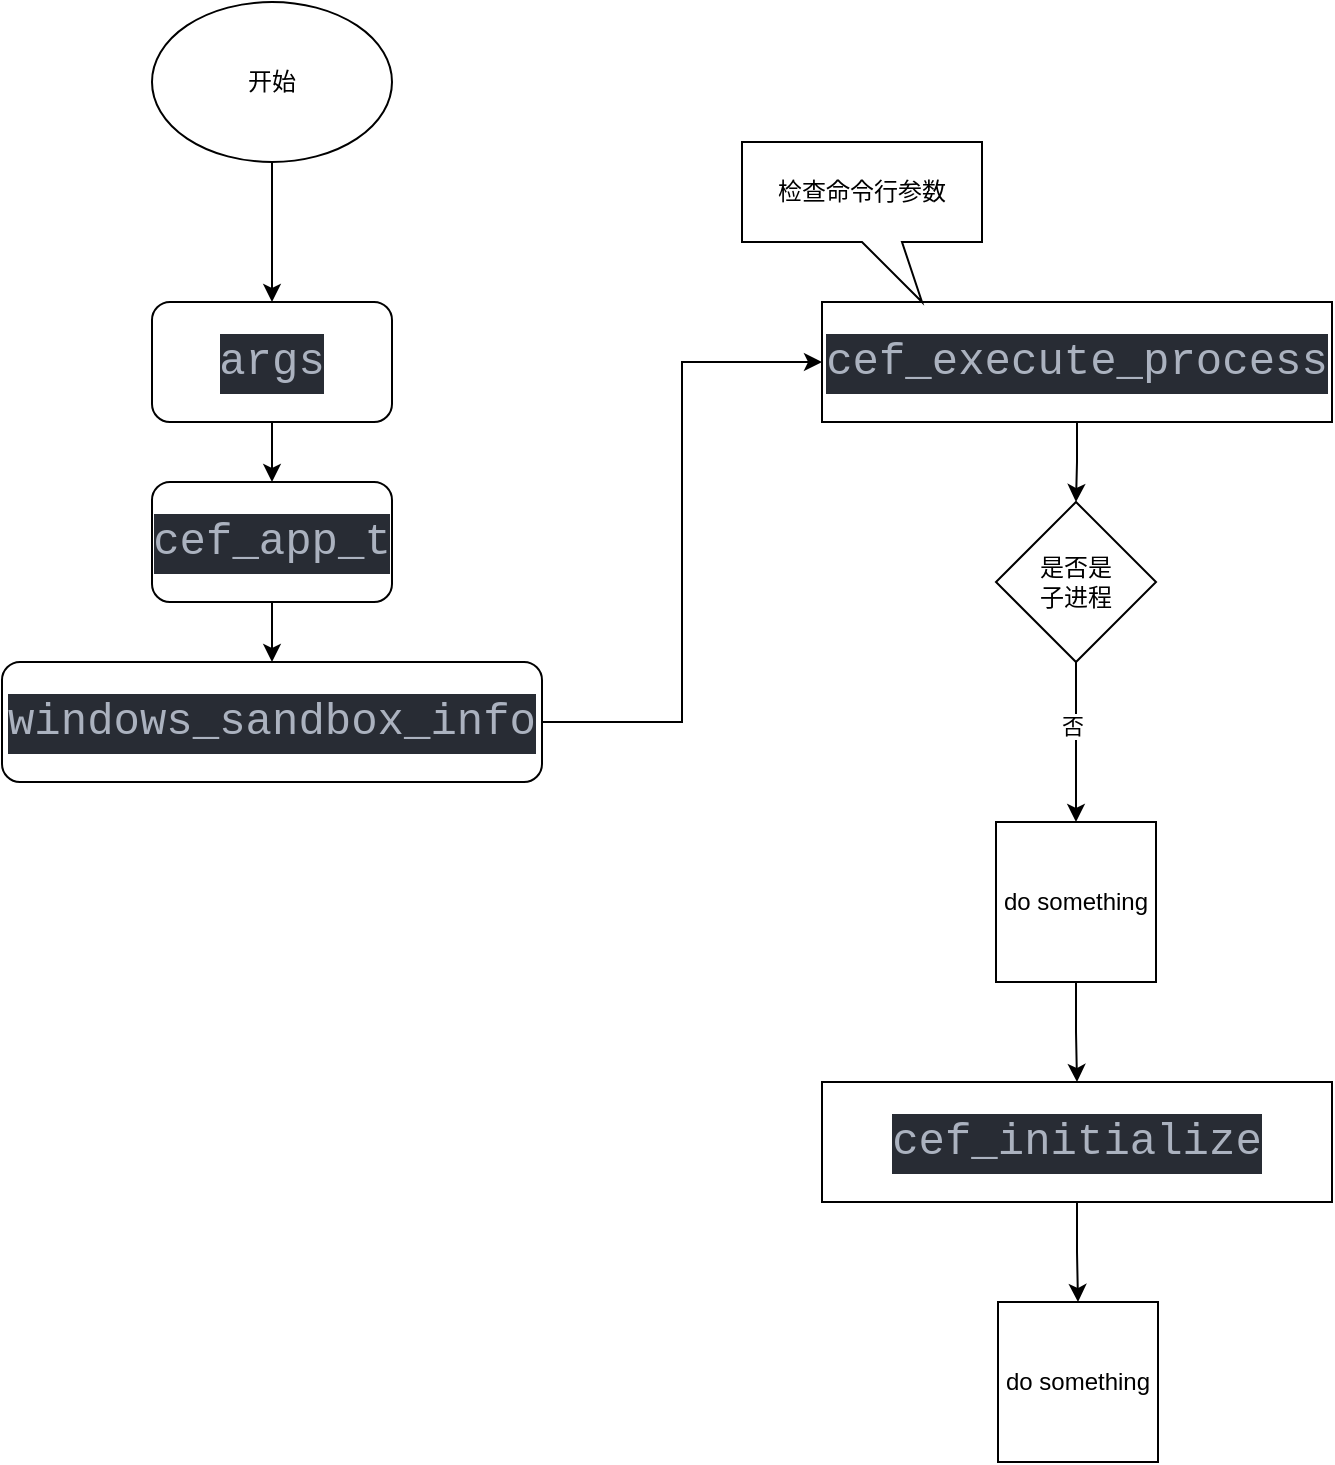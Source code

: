 <mxfile version="22.1.17" type="github">
  <diagram name="Page-1" id="2YBvvXClWsGukQMizWep">
    <mxGraphModel dx="1728" dy="915" grid="1" gridSize="10" guides="1" tooltips="1" connect="1" arrows="1" fold="1" page="1" pageScale="1" pageWidth="850" pageHeight="1100" math="0" shadow="0">
      <root>
        <mxCell id="0" />
        <mxCell id="1" parent="0" />
        <mxCell id="A0iOIshMNF5UCfsPNKWk-53" style="edgeStyle=orthogonalEdgeStyle;rounded=0;orthogonalLoop=1;jettySize=auto;html=1;entryX=0.5;entryY=0;entryDx=0;entryDy=0;" edge="1" parent="1" source="A0iOIshMNF5UCfsPNKWk-35" target="A0iOIshMNF5UCfsPNKWk-50">
          <mxGeometry relative="1" as="geometry" />
        </mxCell>
        <mxCell id="A0iOIshMNF5UCfsPNKWk-35" value="开始" style="ellipse;whiteSpace=wrap;html=1;" vertex="1" parent="1">
          <mxGeometry x="85" y="10" width="120" height="80" as="geometry" />
        </mxCell>
        <mxCell id="A0iOIshMNF5UCfsPNKWk-39" style="edgeStyle=orthogonalEdgeStyle;rounded=0;orthogonalLoop=1;jettySize=auto;html=1;entryX=0.5;entryY=0;entryDx=0;entryDy=0;" edge="1" parent="1" source="A0iOIshMNF5UCfsPNKWk-36" target="A0iOIshMNF5UCfsPNKWk-37">
          <mxGeometry relative="1" as="geometry" />
        </mxCell>
        <mxCell id="A0iOIshMNF5UCfsPNKWk-36" value="&lt;div style=&quot;color: rgb(171, 178, 191); background-color: rgb(40, 44, 52); font-family: Consolas, &amp;quot;Source Code Pro&amp;quot;, &amp;quot;Source Code Pro&amp;quot;, Consolas, &amp;quot;Courier New&amp;quot;, monospace; font-size: 22px; line-height: 30px;&quot;&gt;cef_execute_process&lt;/div&gt;" style="rounded=0;whiteSpace=wrap;html=1;" vertex="1" parent="1">
          <mxGeometry x="420" y="160" width="255" height="60" as="geometry" />
        </mxCell>
        <mxCell id="A0iOIshMNF5UCfsPNKWk-47" style="edgeStyle=orthogonalEdgeStyle;rounded=0;orthogonalLoop=1;jettySize=auto;html=1;" edge="1" parent="1" source="A0iOIshMNF5UCfsPNKWk-37" target="A0iOIshMNF5UCfsPNKWk-44">
          <mxGeometry relative="1" as="geometry" />
        </mxCell>
        <mxCell id="A0iOIshMNF5UCfsPNKWk-48" value="否" style="edgeLabel;html=1;align=center;verticalAlign=middle;resizable=0;points=[];" vertex="1" connectable="0" parent="A0iOIshMNF5UCfsPNKWk-47">
          <mxGeometry x="-0.204" y="-2" relative="1" as="geometry">
            <mxPoint as="offset" />
          </mxGeometry>
        </mxCell>
        <mxCell id="A0iOIshMNF5UCfsPNKWk-37" value="是否是&lt;br&gt;子进程" style="rhombus;whiteSpace=wrap;html=1;" vertex="1" parent="1">
          <mxGeometry x="507" y="260" width="80" height="80" as="geometry" />
        </mxCell>
        <mxCell id="A0iOIshMNF5UCfsPNKWk-73" style="edgeStyle=orthogonalEdgeStyle;rounded=0;orthogonalLoop=1;jettySize=auto;html=1;entryX=0.5;entryY=0;entryDx=0;entryDy=0;" edge="1" parent="1" source="A0iOIshMNF5UCfsPNKWk-40" target="A0iOIshMNF5UCfsPNKWk-43">
          <mxGeometry relative="1" as="geometry" />
        </mxCell>
        <mxCell id="A0iOIshMNF5UCfsPNKWk-40" value="&lt;div style=&quot;color: rgb(171, 178, 191); background-color: rgb(40, 44, 52); font-family: Consolas, &amp;quot;Source Code Pro&amp;quot;, &amp;quot;Source Code Pro&amp;quot;, Consolas, &amp;quot;Courier New&amp;quot;, monospace; font-size: 22px; line-height: 30px;&quot;&gt;&lt;div style=&quot;line-height: 30px;&quot;&gt;cef_initialize&lt;/div&gt;&lt;/div&gt;" style="rounded=0;whiteSpace=wrap;html=1;" vertex="1" parent="1">
          <mxGeometry x="420" y="550" width="255" height="60" as="geometry" />
        </mxCell>
        <mxCell id="A0iOIshMNF5UCfsPNKWk-43" value="do something" style="whiteSpace=wrap;html=1;aspect=fixed;" vertex="1" parent="1">
          <mxGeometry x="508" y="660" width="80" height="80" as="geometry" />
        </mxCell>
        <mxCell id="A0iOIshMNF5UCfsPNKWk-49" style="edgeStyle=orthogonalEdgeStyle;rounded=0;orthogonalLoop=1;jettySize=auto;html=1;entryX=0.5;entryY=0;entryDx=0;entryDy=0;" edge="1" parent="1" source="A0iOIshMNF5UCfsPNKWk-44" target="A0iOIshMNF5UCfsPNKWk-40">
          <mxGeometry relative="1" as="geometry" />
        </mxCell>
        <mxCell id="A0iOIshMNF5UCfsPNKWk-44" value="do something" style="whiteSpace=wrap;html=1;aspect=fixed;" vertex="1" parent="1">
          <mxGeometry x="507" y="420" width="80" height="80" as="geometry" />
        </mxCell>
        <mxCell id="A0iOIshMNF5UCfsPNKWk-54" style="edgeStyle=orthogonalEdgeStyle;rounded=0;orthogonalLoop=1;jettySize=auto;html=1;entryX=0.5;entryY=0;entryDx=0;entryDy=0;" edge="1" parent="1" source="A0iOIshMNF5UCfsPNKWk-50" target="A0iOIshMNF5UCfsPNKWk-51">
          <mxGeometry relative="1" as="geometry" />
        </mxCell>
        <mxCell id="A0iOIshMNF5UCfsPNKWk-50" value="&lt;div style=&quot;color: rgb(171, 178, 191); background-color: rgb(40, 44, 52); font-family: Consolas, &amp;quot;Source Code Pro&amp;quot;, &amp;quot;Source Code Pro&amp;quot;, Consolas, &amp;quot;Courier New&amp;quot;, monospace; font-size: 22px; line-height: 30px;&quot;&gt;args&lt;/div&gt;" style="rounded=1;whiteSpace=wrap;html=1;" vertex="1" parent="1">
          <mxGeometry x="85" y="160" width="120" height="60" as="geometry" />
        </mxCell>
        <mxCell id="A0iOIshMNF5UCfsPNKWk-55" style="edgeStyle=orthogonalEdgeStyle;rounded=0;orthogonalLoop=1;jettySize=auto;html=1;" edge="1" parent="1" source="A0iOIshMNF5UCfsPNKWk-51" target="A0iOIshMNF5UCfsPNKWk-52">
          <mxGeometry relative="1" as="geometry" />
        </mxCell>
        <mxCell id="A0iOIshMNF5UCfsPNKWk-51" value="&lt;div style=&quot;color: rgb(171, 178, 191); background-color: rgb(40, 44, 52); font-family: Consolas, &amp;quot;Source Code Pro&amp;quot;, &amp;quot;Source Code Pro&amp;quot;, Consolas, &amp;quot;Courier New&amp;quot;, monospace; font-size: 22px; line-height: 30px;&quot;&gt;&lt;div style=&quot;line-height: 30px;&quot;&gt;cef_app_t&lt;/div&gt;&lt;/div&gt;" style="rounded=1;whiteSpace=wrap;html=1;" vertex="1" parent="1">
          <mxGeometry x="85" y="250" width="120" height="60" as="geometry" />
        </mxCell>
        <mxCell id="A0iOIshMNF5UCfsPNKWk-63" style="edgeStyle=orthogonalEdgeStyle;rounded=0;orthogonalLoop=1;jettySize=auto;html=1;entryX=0;entryY=0.5;entryDx=0;entryDy=0;" edge="1" parent="1" source="A0iOIshMNF5UCfsPNKWk-52" target="A0iOIshMNF5UCfsPNKWk-36">
          <mxGeometry relative="1" as="geometry" />
        </mxCell>
        <mxCell id="A0iOIshMNF5UCfsPNKWk-52" value="&lt;div style=&quot;color: rgb(171, 178, 191); background-color: rgb(40, 44, 52); font-family: Consolas, &amp;quot;Source Code Pro&amp;quot;, &amp;quot;Source Code Pro&amp;quot;, Consolas, &amp;quot;Courier New&amp;quot;, monospace; font-size: 22px; line-height: 30px;&quot;&gt;&lt;div style=&quot;line-height: 30px;&quot;&gt;windows_sandbox_info&lt;/div&gt;&lt;/div&gt;" style="rounded=1;whiteSpace=wrap;html=1;" vertex="1" parent="1">
          <mxGeometry x="10" y="340" width="270" height="60" as="geometry" />
        </mxCell>
        <mxCell id="A0iOIshMNF5UCfsPNKWk-71" value="检查命令行参数" style="shape=callout;whiteSpace=wrap;html=1;perimeter=calloutPerimeter;position2=0.75;" vertex="1" parent="1">
          <mxGeometry x="380" y="80" width="120" height="80" as="geometry" />
        </mxCell>
      </root>
    </mxGraphModel>
  </diagram>
</mxfile>

